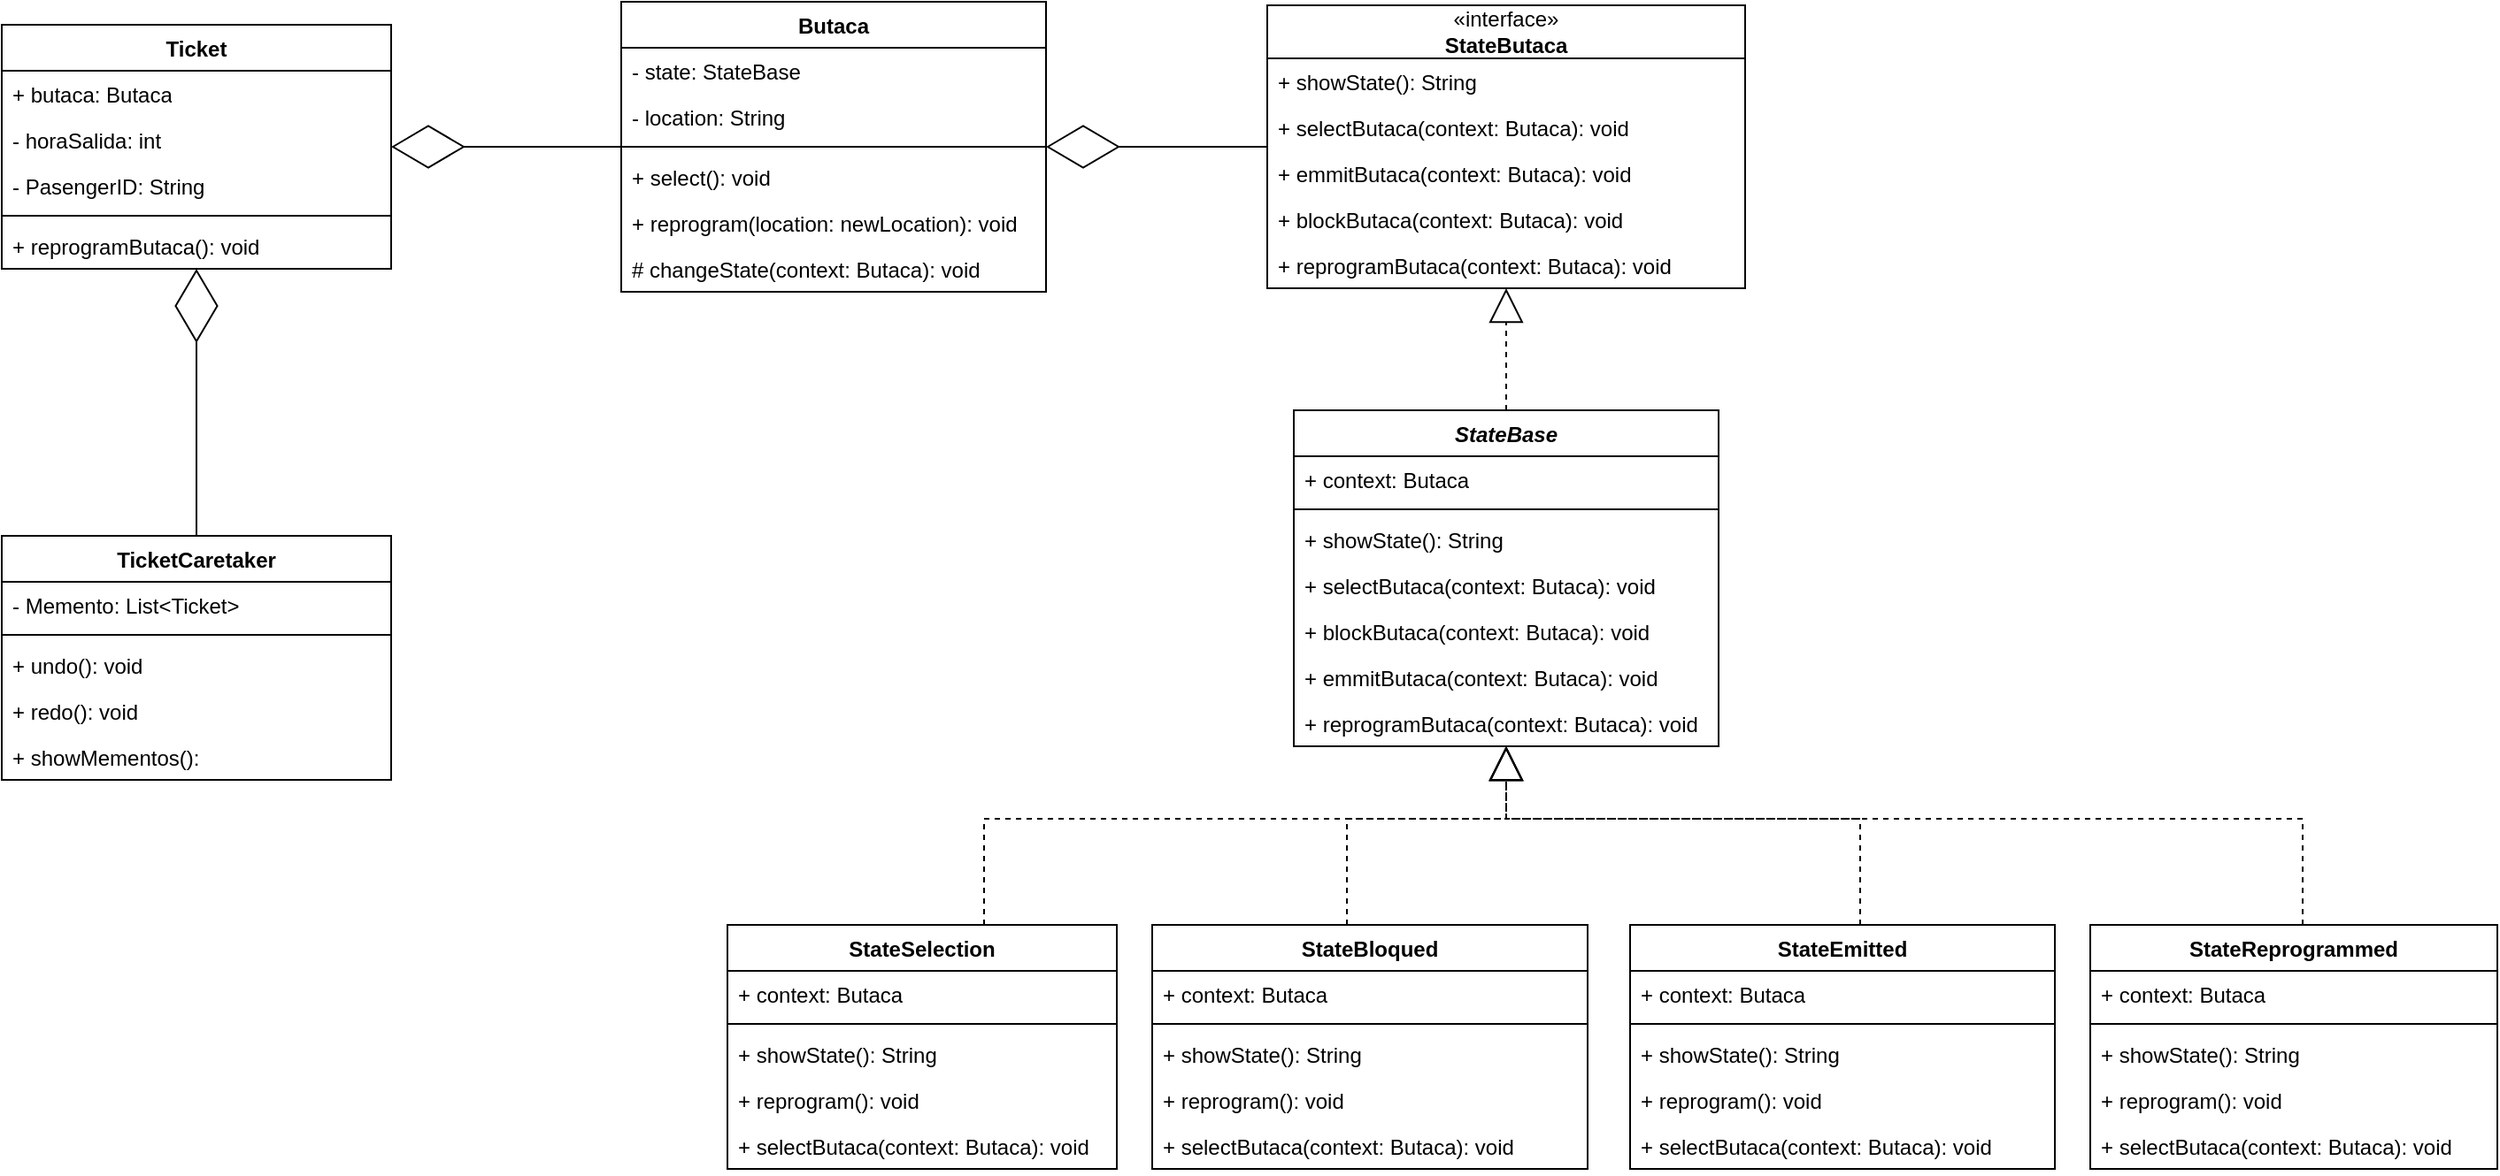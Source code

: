 <mxfile version="28.2.7">
  <diagram name="Página-1" id="P7xy8hMgqYlEwGpon1AA">
    <mxGraphModel dx="2253" dy="777" grid="1" gridSize="10" guides="1" tooltips="1" connect="1" arrows="1" fold="1" page="1" pageScale="1" pageWidth="827" pageHeight="1169" math="0" shadow="0">
      <root>
        <mxCell id="0" />
        <mxCell id="1" parent="0" />
        <mxCell id="Ggr1qJGjnw0FNQQYenNW-1" value="«interface»&lt;br&gt;&lt;b&gt;StateButaca&lt;/b&gt;" style="swimlane;fontStyle=0;childLayout=stackLayout;horizontal=1;startSize=30;fillColor=none;horizontalStack=0;resizeParent=1;resizeParentMax=0;resizeLast=0;collapsible=1;marginBottom=0;whiteSpace=wrap;html=1;" parent="1" vertex="1">
          <mxGeometry x="465" y="90" width="270" height="160" as="geometry" />
        </mxCell>
        <mxCell id="Ggr1qJGjnw0FNQQYenNW-2" value="+ showState(): String" style="text;strokeColor=none;fillColor=none;align=left;verticalAlign=top;spacingLeft=4;spacingRight=4;overflow=hidden;rotatable=0;points=[[0,0.5],[1,0.5]];portConstraint=eastwest;whiteSpace=wrap;html=1;" parent="Ggr1qJGjnw0FNQQYenNW-1" vertex="1">
          <mxGeometry y="30" width="270" height="26" as="geometry" />
        </mxCell>
        <mxCell id="Ggr1qJGjnw0FNQQYenNW-3" value="+ selectButaca(context: Butaca): void" style="text;strokeColor=none;fillColor=none;align=left;verticalAlign=top;spacingLeft=4;spacingRight=4;overflow=hidden;rotatable=0;points=[[0,0.5],[1,0.5]];portConstraint=eastwest;whiteSpace=wrap;html=1;" parent="Ggr1qJGjnw0FNQQYenNW-1" vertex="1">
          <mxGeometry y="56" width="270" height="26" as="geometry" />
        </mxCell>
        <mxCell id="bTFR5IWdd1CasoOftH89-120" value="+ emmitButaca(context: Butaca): void" style="text;strokeColor=none;fillColor=none;align=left;verticalAlign=top;spacingLeft=4;spacingRight=4;overflow=hidden;rotatable=0;points=[[0,0.5],[1,0.5]];portConstraint=eastwest;whiteSpace=wrap;html=1;" vertex="1" parent="Ggr1qJGjnw0FNQQYenNW-1">
          <mxGeometry y="82" width="270" height="26" as="geometry" />
        </mxCell>
        <mxCell id="bTFR5IWdd1CasoOftH89-121" value="+ blockButaca(context: Butaca): void" style="text;strokeColor=none;fillColor=none;align=left;verticalAlign=top;spacingLeft=4;spacingRight=4;overflow=hidden;rotatable=0;points=[[0,0.5],[1,0.5]];portConstraint=eastwest;whiteSpace=wrap;html=1;" vertex="1" parent="Ggr1qJGjnw0FNQQYenNW-1">
          <mxGeometry y="108" width="270" height="26" as="geometry" />
        </mxCell>
        <mxCell id="bTFR5IWdd1CasoOftH89-119" value="+ reprogramButaca(context: Butaca): void" style="text;strokeColor=none;fillColor=none;align=left;verticalAlign=top;spacingLeft=4;spacingRight=4;overflow=hidden;rotatable=0;points=[[0,0.5],[1,0.5]];portConstraint=eastwest;whiteSpace=wrap;html=1;" vertex="1" parent="Ggr1qJGjnw0FNQQYenNW-1">
          <mxGeometry y="134" width="270" height="26" as="geometry" />
        </mxCell>
        <mxCell id="bTFR5IWdd1CasoOftH89-1" value="&lt;i&gt;StateBase&lt;/i&gt;" style="swimlane;fontStyle=1;align=center;verticalAlign=top;childLayout=stackLayout;horizontal=1;startSize=26;horizontalStack=0;resizeParent=1;resizeParentMax=0;resizeLast=0;collapsible=1;marginBottom=0;whiteSpace=wrap;html=1;" vertex="1" parent="1">
          <mxGeometry x="480" y="319" width="240" height="190" as="geometry" />
        </mxCell>
        <mxCell id="bTFR5IWdd1CasoOftH89-2" value="+ context: Butaca" style="text;strokeColor=none;fillColor=none;align=left;verticalAlign=top;spacingLeft=4;spacingRight=4;overflow=hidden;rotatable=0;points=[[0,0.5],[1,0.5]];portConstraint=eastwest;whiteSpace=wrap;html=1;" vertex="1" parent="bTFR5IWdd1CasoOftH89-1">
          <mxGeometry y="26" width="240" height="26" as="geometry" />
        </mxCell>
        <mxCell id="bTFR5IWdd1CasoOftH89-3" value="" style="line;strokeWidth=1;fillColor=none;align=left;verticalAlign=middle;spacingTop=-1;spacingLeft=3;spacingRight=3;rotatable=0;labelPosition=right;points=[];portConstraint=eastwest;strokeColor=inherit;" vertex="1" parent="bTFR5IWdd1CasoOftH89-1">
          <mxGeometry y="52" width="240" height="8" as="geometry" />
        </mxCell>
        <mxCell id="bTFR5IWdd1CasoOftH89-4" value="+ showState(): String" style="text;strokeColor=none;fillColor=none;align=left;verticalAlign=top;spacingLeft=4;spacingRight=4;overflow=hidden;rotatable=0;points=[[0,0.5],[1,0.5]];portConstraint=eastwest;whiteSpace=wrap;html=1;" vertex="1" parent="bTFR5IWdd1CasoOftH89-1">
          <mxGeometry y="60" width="240" height="26" as="geometry" />
        </mxCell>
        <mxCell id="bTFR5IWdd1CasoOftH89-117" value="+ selectButaca(context: Butaca): void" style="text;strokeColor=none;fillColor=none;align=left;verticalAlign=top;spacingLeft=4;spacingRight=4;overflow=hidden;rotatable=0;points=[[0,0.5],[1,0.5]];portConstraint=eastwest;whiteSpace=wrap;html=1;" vertex="1" parent="bTFR5IWdd1CasoOftH89-1">
          <mxGeometry y="86" width="240" height="26" as="geometry" />
        </mxCell>
        <mxCell id="bTFR5IWdd1CasoOftH89-10" value="+ blockButaca(context: Butaca): void" style="text;strokeColor=none;fillColor=none;align=left;verticalAlign=top;spacingLeft=4;spacingRight=4;overflow=hidden;rotatable=0;points=[[0,0.5],[1,0.5]];portConstraint=eastwest;whiteSpace=wrap;html=1;" vertex="1" parent="bTFR5IWdd1CasoOftH89-1">
          <mxGeometry y="112" width="240" height="26" as="geometry" />
        </mxCell>
        <mxCell id="bTFR5IWdd1CasoOftH89-118" value="+ emmitButaca(context: Butaca): void" style="text;strokeColor=none;fillColor=none;align=left;verticalAlign=top;spacingLeft=4;spacingRight=4;overflow=hidden;rotatable=0;points=[[0,0.5],[1,0.5]];portConstraint=eastwest;whiteSpace=wrap;html=1;" vertex="1" parent="bTFR5IWdd1CasoOftH89-1">
          <mxGeometry y="138" width="240" height="26" as="geometry" />
        </mxCell>
        <mxCell id="bTFR5IWdd1CasoOftH89-11" value="+ reprogramButaca(context: Butaca): void" style="text;strokeColor=none;fillColor=none;align=left;verticalAlign=top;spacingLeft=4;spacingRight=4;overflow=hidden;rotatable=0;points=[[0,0.5],[1,0.5]];portConstraint=eastwest;whiteSpace=wrap;html=1;" vertex="1" parent="bTFR5IWdd1CasoOftH89-1">
          <mxGeometry y="164" width="240" height="26" as="geometry" />
        </mxCell>
        <mxCell id="bTFR5IWdd1CasoOftH89-6" value="Butaca" style="swimlane;fontStyle=1;align=center;verticalAlign=top;childLayout=stackLayout;horizontal=1;startSize=26;horizontalStack=0;resizeParent=1;resizeParentMax=0;resizeLast=0;collapsible=1;marginBottom=0;whiteSpace=wrap;html=1;" vertex="1" parent="1">
          <mxGeometry x="100" y="88" width="240" height="164" as="geometry" />
        </mxCell>
        <mxCell id="bTFR5IWdd1CasoOftH89-7" value="- state: StateBase" style="text;strokeColor=none;fillColor=none;align=left;verticalAlign=top;spacingLeft=4;spacingRight=4;overflow=hidden;rotatable=0;points=[[0,0.5],[1,0.5]];portConstraint=eastwest;whiteSpace=wrap;html=1;" vertex="1" parent="bTFR5IWdd1CasoOftH89-6">
          <mxGeometry y="26" width="240" height="26" as="geometry" />
        </mxCell>
        <mxCell id="bTFR5IWdd1CasoOftH89-47" value="- location: String" style="text;strokeColor=none;fillColor=none;align=left;verticalAlign=top;spacingLeft=4;spacingRight=4;overflow=hidden;rotatable=0;points=[[0,0.5],[1,0.5]];portConstraint=eastwest;whiteSpace=wrap;html=1;" vertex="1" parent="bTFR5IWdd1CasoOftH89-6">
          <mxGeometry y="52" width="240" height="26" as="geometry" />
        </mxCell>
        <mxCell id="bTFR5IWdd1CasoOftH89-8" value="" style="line;strokeWidth=1;fillColor=none;align=left;verticalAlign=middle;spacingTop=-1;spacingLeft=3;spacingRight=3;rotatable=0;labelPosition=right;points=[];portConstraint=eastwest;strokeColor=inherit;" vertex="1" parent="bTFR5IWdd1CasoOftH89-6">
          <mxGeometry y="78" width="240" height="8" as="geometry" />
        </mxCell>
        <mxCell id="bTFR5IWdd1CasoOftH89-50" value="+ select(): void" style="text;strokeColor=none;fillColor=none;align=left;verticalAlign=top;spacingLeft=4;spacingRight=4;overflow=hidden;rotatable=0;points=[[0,0.5],[1,0.5]];portConstraint=eastwest;whiteSpace=wrap;html=1;" vertex="1" parent="bTFR5IWdd1CasoOftH89-6">
          <mxGeometry y="86" width="240" height="26" as="geometry" />
        </mxCell>
        <mxCell id="bTFR5IWdd1CasoOftH89-116" value="+ reprogram(location: newLocation): void" style="text;strokeColor=none;fillColor=none;align=left;verticalAlign=top;spacingLeft=4;spacingRight=4;overflow=hidden;rotatable=0;points=[[0,0.5],[1,0.5]];portConstraint=eastwest;whiteSpace=wrap;html=1;" vertex="1" parent="bTFR5IWdd1CasoOftH89-6">
          <mxGeometry y="112" width="240" height="26" as="geometry" />
        </mxCell>
        <mxCell id="bTFR5IWdd1CasoOftH89-51" value="# changeState(context: Butaca): void" style="text;strokeColor=none;fillColor=none;align=left;verticalAlign=top;spacingLeft=4;spacingRight=4;overflow=hidden;rotatable=0;points=[[0,0.5],[1,0.5]];portConstraint=eastwest;whiteSpace=wrap;html=1;" vertex="1" parent="bTFR5IWdd1CasoOftH89-6">
          <mxGeometry y="138" width="240" height="26" as="geometry" />
        </mxCell>
        <mxCell id="bTFR5IWdd1CasoOftH89-12" value="" style="endArrow=block;dashed=1;endFill=0;endSize=17;html=1;rounded=0;" edge="1" parent="1" source="bTFR5IWdd1CasoOftH89-1" target="Ggr1qJGjnw0FNQQYenNW-1">
          <mxGeometry width="160" relative="1" as="geometry">
            <mxPoint x="430" y="320" as="sourcePoint" />
            <mxPoint x="590" y="320" as="targetPoint" />
          </mxGeometry>
        </mxCell>
        <mxCell id="bTFR5IWdd1CasoOftH89-13" value="StateSelection" style="swimlane;fontStyle=1;align=center;verticalAlign=top;childLayout=stackLayout;horizontal=1;startSize=26;horizontalStack=0;resizeParent=1;resizeParentMax=0;resizeLast=0;collapsible=1;marginBottom=0;whiteSpace=wrap;html=1;" vertex="1" parent="1">
          <mxGeometry x="160" y="610" width="220" height="138" as="geometry" />
        </mxCell>
        <mxCell id="bTFR5IWdd1CasoOftH89-14" value="+ context: Butaca" style="text;strokeColor=none;fillColor=none;align=left;verticalAlign=top;spacingLeft=4;spacingRight=4;overflow=hidden;rotatable=0;points=[[0,0.5],[1,0.5]];portConstraint=eastwest;whiteSpace=wrap;html=1;" vertex="1" parent="bTFR5IWdd1CasoOftH89-13">
          <mxGeometry y="26" width="220" height="26" as="geometry" />
        </mxCell>
        <mxCell id="bTFR5IWdd1CasoOftH89-15" value="" style="line;strokeWidth=1;fillColor=none;align=left;verticalAlign=middle;spacingTop=-1;spacingLeft=3;spacingRight=3;rotatable=0;labelPosition=right;points=[];portConstraint=eastwest;strokeColor=inherit;" vertex="1" parent="bTFR5IWdd1CasoOftH89-13">
          <mxGeometry y="52" width="220" height="8" as="geometry" />
        </mxCell>
        <mxCell id="bTFR5IWdd1CasoOftH89-16" value="+ showState(): String" style="text;strokeColor=none;fillColor=none;align=left;verticalAlign=top;spacingLeft=4;spacingRight=4;overflow=hidden;rotatable=0;points=[[0,0.5],[1,0.5]];portConstraint=eastwest;whiteSpace=wrap;html=1;" vertex="1" parent="bTFR5IWdd1CasoOftH89-13">
          <mxGeometry y="60" width="220" height="26" as="geometry" />
        </mxCell>
        <mxCell id="bTFR5IWdd1CasoOftH89-18" value="+ reprogram(): void" style="text;strokeColor=none;fillColor=none;align=left;verticalAlign=top;spacingLeft=4;spacingRight=4;overflow=hidden;rotatable=0;points=[[0,0.5],[1,0.5]];portConstraint=eastwest;whiteSpace=wrap;html=1;" vertex="1" parent="bTFR5IWdd1CasoOftH89-13">
          <mxGeometry y="86" width="220" height="26" as="geometry" />
        </mxCell>
        <mxCell id="bTFR5IWdd1CasoOftH89-112" value="+ selectButaca(context: Butaca): void" style="text;strokeColor=none;fillColor=none;align=left;verticalAlign=top;spacingLeft=4;spacingRight=4;overflow=hidden;rotatable=0;points=[[0,0.5],[1,0.5]];portConstraint=eastwest;whiteSpace=wrap;html=1;" vertex="1" parent="bTFR5IWdd1CasoOftH89-13">
          <mxGeometry y="112" width="220" height="26" as="geometry" />
        </mxCell>
        <mxCell id="bTFR5IWdd1CasoOftH89-19" value="StateBloqued" style="swimlane;fontStyle=1;align=center;verticalAlign=top;childLayout=stackLayout;horizontal=1;startSize=26;horizontalStack=0;resizeParent=1;resizeParentMax=0;resizeLast=0;collapsible=1;marginBottom=0;whiteSpace=wrap;html=1;" vertex="1" parent="1">
          <mxGeometry x="400" y="610" width="246" height="138" as="geometry" />
        </mxCell>
        <mxCell id="bTFR5IWdd1CasoOftH89-20" value="+ context: Butaca" style="text;strokeColor=none;fillColor=none;align=left;verticalAlign=top;spacingLeft=4;spacingRight=4;overflow=hidden;rotatable=0;points=[[0,0.5],[1,0.5]];portConstraint=eastwest;whiteSpace=wrap;html=1;" vertex="1" parent="bTFR5IWdd1CasoOftH89-19">
          <mxGeometry y="26" width="246" height="26" as="geometry" />
        </mxCell>
        <mxCell id="bTFR5IWdd1CasoOftH89-21" value="" style="line;strokeWidth=1;fillColor=none;align=left;verticalAlign=middle;spacingTop=-1;spacingLeft=3;spacingRight=3;rotatable=0;labelPosition=right;points=[];portConstraint=eastwest;strokeColor=inherit;" vertex="1" parent="bTFR5IWdd1CasoOftH89-19">
          <mxGeometry y="52" width="246" height="8" as="geometry" />
        </mxCell>
        <mxCell id="bTFR5IWdd1CasoOftH89-22" value="+ showState(): String" style="text;strokeColor=none;fillColor=none;align=left;verticalAlign=top;spacingLeft=4;spacingRight=4;overflow=hidden;rotatable=0;points=[[0,0.5],[1,0.5]];portConstraint=eastwest;whiteSpace=wrap;html=1;" vertex="1" parent="bTFR5IWdd1CasoOftH89-19">
          <mxGeometry y="60" width="246" height="26" as="geometry" />
        </mxCell>
        <mxCell id="bTFR5IWdd1CasoOftH89-24" value="+ reprogram(): void" style="text;strokeColor=none;fillColor=none;align=left;verticalAlign=top;spacingLeft=4;spacingRight=4;overflow=hidden;rotatable=0;points=[[0,0.5],[1,0.5]];portConstraint=eastwest;whiteSpace=wrap;html=1;" vertex="1" parent="bTFR5IWdd1CasoOftH89-19">
          <mxGeometry y="86" width="246" height="26" as="geometry" />
        </mxCell>
        <mxCell id="bTFR5IWdd1CasoOftH89-113" value="+ selectButaca(context: Butaca): void" style="text;strokeColor=none;fillColor=none;align=left;verticalAlign=top;spacingLeft=4;spacingRight=4;overflow=hidden;rotatable=0;points=[[0,0.5],[1,0.5]];portConstraint=eastwest;whiteSpace=wrap;html=1;" vertex="1" parent="bTFR5IWdd1CasoOftH89-19">
          <mxGeometry y="112" width="246" height="26" as="geometry" />
        </mxCell>
        <mxCell id="bTFR5IWdd1CasoOftH89-25" value="StateEmitted" style="swimlane;fontStyle=1;align=center;verticalAlign=top;childLayout=stackLayout;horizontal=1;startSize=26;horizontalStack=0;resizeParent=1;resizeParentMax=0;resizeLast=0;collapsible=1;marginBottom=0;whiteSpace=wrap;html=1;" vertex="1" parent="1">
          <mxGeometry x="670" y="610" width="240" height="138" as="geometry" />
        </mxCell>
        <mxCell id="bTFR5IWdd1CasoOftH89-26" value="+ context: Butaca" style="text;strokeColor=none;fillColor=none;align=left;verticalAlign=top;spacingLeft=4;spacingRight=4;overflow=hidden;rotatable=0;points=[[0,0.5],[1,0.5]];portConstraint=eastwest;whiteSpace=wrap;html=1;" vertex="1" parent="bTFR5IWdd1CasoOftH89-25">
          <mxGeometry y="26" width="240" height="26" as="geometry" />
        </mxCell>
        <mxCell id="bTFR5IWdd1CasoOftH89-27" value="" style="line;strokeWidth=1;fillColor=none;align=left;verticalAlign=middle;spacingTop=-1;spacingLeft=3;spacingRight=3;rotatable=0;labelPosition=right;points=[];portConstraint=eastwest;strokeColor=inherit;" vertex="1" parent="bTFR5IWdd1CasoOftH89-25">
          <mxGeometry y="52" width="240" height="8" as="geometry" />
        </mxCell>
        <mxCell id="bTFR5IWdd1CasoOftH89-28" value="+ showState(): String" style="text;strokeColor=none;fillColor=none;align=left;verticalAlign=top;spacingLeft=4;spacingRight=4;overflow=hidden;rotatable=0;points=[[0,0.5],[1,0.5]];portConstraint=eastwest;whiteSpace=wrap;html=1;" vertex="1" parent="bTFR5IWdd1CasoOftH89-25">
          <mxGeometry y="60" width="240" height="26" as="geometry" />
        </mxCell>
        <mxCell id="bTFR5IWdd1CasoOftH89-30" value="+ reprogram(): void" style="text;strokeColor=none;fillColor=none;align=left;verticalAlign=top;spacingLeft=4;spacingRight=4;overflow=hidden;rotatable=0;points=[[0,0.5],[1,0.5]];portConstraint=eastwest;whiteSpace=wrap;html=1;" vertex="1" parent="bTFR5IWdd1CasoOftH89-25">
          <mxGeometry y="86" width="240" height="26" as="geometry" />
        </mxCell>
        <mxCell id="bTFR5IWdd1CasoOftH89-114" value="+ selectButaca(context: Butaca): void" style="text;strokeColor=none;fillColor=none;align=left;verticalAlign=top;spacingLeft=4;spacingRight=4;overflow=hidden;rotatable=0;points=[[0,0.5],[1,0.5]];portConstraint=eastwest;whiteSpace=wrap;html=1;" vertex="1" parent="bTFR5IWdd1CasoOftH89-25">
          <mxGeometry y="112" width="240" height="26" as="geometry" />
        </mxCell>
        <mxCell id="bTFR5IWdd1CasoOftH89-31" value="StateReprogrammed" style="swimlane;fontStyle=1;align=center;verticalAlign=top;childLayout=stackLayout;horizontal=1;startSize=26;horizontalStack=0;resizeParent=1;resizeParentMax=0;resizeLast=0;collapsible=1;marginBottom=0;whiteSpace=wrap;html=1;" vertex="1" parent="1">
          <mxGeometry x="930" y="610" width="230" height="138" as="geometry" />
        </mxCell>
        <mxCell id="bTFR5IWdd1CasoOftH89-32" value="+ context: Butaca" style="text;strokeColor=none;fillColor=none;align=left;verticalAlign=top;spacingLeft=4;spacingRight=4;overflow=hidden;rotatable=0;points=[[0,0.5],[1,0.5]];portConstraint=eastwest;whiteSpace=wrap;html=1;" vertex="1" parent="bTFR5IWdd1CasoOftH89-31">
          <mxGeometry y="26" width="230" height="26" as="geometry" />
        </mxCell>
        <mxCell id="bTFR5IWdd1CasoOftH89-33" value="" style="line;strokeWidth=1;fillColor=none;align=left;verticalAlign=middle;spacingTop=-1;spacingLeft=3;spacingRight=3;rotatable=0;labelPosition=right;points=[];portConstraint=eastwest;strokeColor=inherit;" vertex="1" parent="bTFR5IWdd1CasoOftH89-31">
          <mxGeometry y="52" width="230" height="8" as="geometry" />
        </mxCell>
        <mxCell id="bTFR5IWdd1CasoOftH89-34" value="+ showState(): String" style="text;strokeColor=none;fillColor=none;align=left;verticalAlign=top;spacingLeft=4;spacingRight=4;overflow=hidden;rotatable=0;points=[[0,0.5],[1,0.5]];portConstraint=eastwest;whiteSpace=wrap;html=1;" vertex="1" parent="bTFR5IWdd1CasoOftH89-31">
          <mxGeometry y="60" width="230" height="26" as="geometry" />
        </mxCell>
        <mxCell id="bTFR5IWdd1CasoOftH89-36" value="+ reprogram(): void" style="text;strokeColor=none;fillColor=none;align=left;verticalAlign=top;spacingLeft=4;spacingRight=4;overflow=hidden;rotatable=0;points=[[0,0.5],[1,0.5]];portConstraint=eastwest;whiteSpace=wrap;html=1;" vertex="1" parent="bTFR5IWdd1CasoOftH89-31">
          <mxGeometry y="86" width="230" height="26" as="geometry" />
        </mxCell>
        <mxCell id="bTFR5IWdd1CasoOftH89-115" value="+ selectButaca(context: Butaca): void" style="text;strokeColor=none;fillColor=none;align=left;verticalAlign=top;spacingLeft=4;spacingRight=4;overflow=hidden;rotatable=0;points=[[0,0.5],[1,0.5]];portConstraint=eastwest;whiteSpace=wrap;html=1;" vertex="1" parent="bTFR5IWdd1CasoOftH89-31">
          <mxGeometry y="112" width="230" height="26" as="geometry" />
        </mxCell>
        <mxCell id="bTFR5IWdd1CasoOftH89-37" value="" style="endArrow=block;dashed=1;endFill=0;endSize=17;html=1;rounded=0;edgeStyle=orthogonalEdgeStyle;" edge="1" parent="1" source="bTFR5IWdd1CasoOftH89-13" target="bTFR5IWdd1CasoOftH89-1">
          <mxGeometry width="160" relative="1" as="geometry">
            <mxPoint x="380" y="512" as="sourcePoint" />
            <mxPoint x="380" y="430" as="targetPoint" />
            <Array as="points">
              <mxPoint x="305" y="550" />
              <mxPoint x="600" y="550" />
            </Array>
          </mxGeometry>
        </mxCell>
        <mxCell id="bTFR5IWdd1CasoOftH89-38" value="" style="endArrow=block;dashed=1;endFill=0;endSize=17;html=1;rounded=0;edgeStyle=orthogonalEdgeStyle;" edge="1" parent="1" source="bTFR5IWdd1CasoOftH89-19" target="bTFR5IWdd1CasoOftH89-1">
          <mxGeometry width="160" relative="1" as="geometry">
            <mxPoint x="560" y="642" as="sourcePoint" />
            <mxPoint x="855" y="540" as="targetPoint" />
            <Array as="points">
              <mxPoint x="510" y="550" />
              <mxPoint x="600" y="550" />
            </Array>
          </mxGeometry>
        </mxCell>
        <mxCell id="bTFR5IWdd1CasoOftH89-39" value="" style="endArrow=block;dashed=1;endFill=0;endSize=17;html=1;rounded=0;edgeStyle=orthogonalEdgeStyle;" edge="1" parent="1" source="bTFR5IWdd1CasoOftH89-25" target="bTFR5IWdd1CasoOftH89-1">
          <mxGeometry width="160" relative="1" as="geometry">
            <mxPoint x="640" y="622" as="sourcePoint" />
            <mxPoint x="730" y="520" as="targetPoint" />
            <Array as="points">
              <mxPoint x="800" y="550" />
              <mxPoint x="600" y="550" />
            </Array>
          </mxGeometry>
        </mxCell>
        <mxCell id="bTFR5IWdd1CasoOftH89-40" value="" style="endArrow=block;dashed=1;endFill=0;endSize=17;html=1;rounded=0;edgeStyle=orthogonalEdgeStyle;" edge="1" parent="1" source="bTFR5IWdd1CasoOftH89-31" target="bTFR5IWdd1CasoOftH89-1">
          <mxGeometry width="160" relative="1" as="geometry">
            <mxPoint x="770" y="592" as="sourcePoint" />
            <mxPoint x="860" y="490" as="targetPoint" />
            <Array as="points">
              <mxPoint x="1050" y="550" />
              <mxPoint x="600" y="550" />
            </Array>
          </mxGeometry>
        </mxCell>
        <mxCell id="bTFR5IWdd1CasoOftH89-41" value="" style="endArrow=diamondThin;endFill=0;endSize=39;html=1;rounded=0;edgeStyle=orthogonalEdgeStyle;" edge="1" parent="1" source="Ggr1qJGjnw0FNQQYenNW-1" target="bTFR5IWdd1CasoOftH89-6">
          <mxGeometry width="160" relative="1" as="geometry">
            <mxPoint x="440" y="130" as="sourcePoint" />
            <mxPoint x="530" y="290" as="targetPoint" />
          </mxGeometry>
        </mxCell>
        <mxCell id="bTFR5IWdd1CasoOftH89-42" value="Ticket" style="swimlane;fontStyle=1;align=center;verticalAlign=top;childLayout=stackLayout;horizontal=1;startSize=26;horizontalStack=0;resizeParent=1;resizeParentMax=0;resizeLast=0;collapsible=1;marginBottom=0;whiteSpace=wrap;html=1;" vertex="1" parent="1">
          <mxGeometry x="-250" y="101" width="220" height="138" as="geometry" />
        </mxCell>
        <mxCell id="bTFR5IWdd1CasoOftH89-53" value="+ butaca: Butaca" style="text;strokeColor=none;fillColor=none;align=left;verticalAlign=top;spacingLeft=4;spacingRight=4;overflow=hidden;rotatable=0;points=[[0,0.5],[1,0.5]];portConstraint=eastwest;whiteSpace=wrap;html=1;" vertex="1" parent="bTFR5IWdd1CasoOftH89-42">
          <mxGeometry y="26" width="220" height="26" as="geometry" />
        </mxCell>
        <mxCell id="bTFR5IWdd1CasoOftH89-54" value="- horaSalida: int" style="text;strokeColor=none;fillColor=none;align=left;verticalAlign=top;spacingLeft=4;spacingRight=4;overflow=hidden;rotatable=0;points=[[0,0.5],[1,0.5]];portConstraint=eastwest;whiteSpace=wrap;html=1;" vertex="1" parent="bTFR5IWdd1CasoOftH89-42">
          <mxGeometry y="52" width="220" height="26" as="geometry" />
        </mxCell>
        <mxCell id="bTFR5IWdd1CasoOftH89-80" value="- PasengerID: String" style="text;strokeColor=none;fillColor=none;align=left;verticalAlign=top;spacingLeft=4;spacingRight=4;overflow=hidden;rotatable=0;points=[[0,0.5],[1,0.5]];portConstraint=eastwest;whiteSpace=wrap;html=1;" vertex="1" parent="bTFR5IWdd1CasoOftH89-42">
          <mxGeometry y="78" width="220" height="26" as="geometry" />
        </mxCell>
        <mxCell id="bTFR5IWdd1CasoOftH89-44" value="" style="line;strokeWidth=1;fillColor=none;align=left;verticalAlign=middle;spacingTop=-1;spacingLeft=3;spacingRight=3;rotatable=0;labelPosition=right;points=[];portConstraint=eastwest;strokeColor=inherit;" vertex="1" parent="bTFR5IWdd1CasoOftH89-42">
          <mxGeometry y="104" width="220" height="8" as="geometry" />
        </mxCell>
        <mxCell id="bTFR5IWdd1CasoOftH89-81" value="+ reprogramButaca(): void" style="text;strokeColor=none;fillColor=none;align=left;verticalAlign=top;spacingLeft=4;spacingRight=4;overflow=hidden;rotatable=0;points=[[0,0.5],[1,0.5]];portConstraint=eastwest;whiteSpace=wrap;html=1;" vertex="1" parent="bTFR5IWdd1CasoOftH89-42">
          <mxGeometry y="112" width="220" height="26" as="geometry" />
        </mxCell>
        <mxCell id="bTFR5IWdd1CasoOftH89-52" value="" style="endArrow=diamondThin;endFill=0;endSize=39;html=1;rounded=0;edgeStyle=orthogonalEdgeStyle;" edge="1" parent="1" source="bTFR5IWdd1CasoOftH89-6" target="bTFR5IWdd1CasoOftH89-42">
          <mxGeometry width="160" relative="1" as="geometry">
            <mxPoint x="170" y="230" as="sourcePoint" />
            <mxPoint y="230" as="targetPoint" />
          </mxGeometry>
        </mxCell>
        <mxCell id="bTFR5IWdd1CasoOftH89-91" value="TicketCaretaker" style="swimlane;fontStyle=1;align=center;verticalAlign=top;childLayout=stackLayout;horizontal=1;startSize=26;horizontalStack=0;resizeParent=1;resizeParentMax=0;resizeLast=0;collapsible=1;marginBottom=0;whiteSpace=wrap;html=1;" vertex="1" parent="1">
          <mxGeometry x="-250" y="390" width="220" height="138" as="geometry" />
        </mxCell>
        <mxCell id="bTFR5IWdd1CasoOftH89-92" value="- Memento: List&amp;lt;Ticket&amp;gt;" style="text;strokeColor=none;fillColor=none;align=left;verticalAlign=top;spacingLeft=4;spacingRight=4;overflow=hidden;rotatable=0;points=[[0,0.5],[1,0.5]];portConstraint=eastwest;whiteSpace=wrap;html=1;" vertex="1" parent="bTFR5IWdd1CasoOftH89-91">
          <mxGeometry y="26" width="220" height="26" as="geometry" />
        </mxCell>
        <mxCell id="bTFR5IWdd1CasoOftH89-93" value="" style="line;strokeWidth=1;fillColor=none;align=left;verticalAlign=middle;spacingTop=-1;spacingLeft=3;spacingRight=3;rotatable=0;labelPosition=right;points=[];portConstraint=eastwest;strokeColor=inherit;" vertex="1" parent="bTFR5IWdd1CasoOftH89-91">
          <mxGeometry y="52" width="220" height="8" as="geometry" />
        </mxCell>
        <mxCell id="bTFR5IWdd1CasoOftH89-111" value="+ undo(): void" style="text;strokeColor=none;fillColor=none;align=left;verticalAlign=top;spacingLeft=4;spacingRight=4;overflow=hidden;rotatable=0;points=[[0,0.5],[1,0.5]];portConstraint=eastwest;whiteSpace=wrap;html=1;" vertex="1" parent="bTFR5IWdd1CasoOftH89-91">
          <mxGeometry y="60" width="220" height="26" as="geometry" />
        </mxCell>
        <mxCell id="bTFR5IWdd1CasoOftH89-110" value="+ redo(): void" style="text;strokeColor=none;fillColor=none;align=left;verticalAlign=top;spacingLeft=4;spacingRight=4;overflow=hidden;rotatable=0;points=[[0,0.5],[1,0.5]];portConstraint=eastwest;whiteSpace=wrap;html=1;" vertex="1" parent="bTFR5IWdd1CasoOftH89-91">
          <mxGeometry y="86" width="220" height="26" as="geometry" />
        </mxCell>
        <mxCell id="bTFR5IWdd1CasoOftH89-94" value="+ showMementos():&amp;nbsp;" style="text;strokeColor=none;fillColor=none;align=left;verticalAlign=top;spacingLeft=4;spacingRight=4;overflow=hidden;rotatable=0;points=[[0,0.5],[1,0.5]];portConstraint=eastwest;whiteSpace=wrap;html=1;" vertex="1" parent="bTFR5IWdd1CasoOftH89-91">
          <mxGeometry y="112" width="220" height="26" as="geometry" />
        </mxCell>
        <mxCell id="bTFR5IWdd1CasoOftH89-109" value="" style="endArrow=diamondThin;endFill=0;endSize=39;html=1;rounded=0;edgeStyle=orthogonalEdgeStyle;" edge="1" parent="1" source="bTFR5IWdd1CasoOftH89-91" target="bTFR5IWdd1CasoOftH89-42">
          <mxGeometry width="160" relative="1" as="geometry">
            <mxPoint x="-60" y="640" as="sourcePoint" />
            <mxPoint x="-60" y="516" as="targetPoint" />
          </mxGeometry>
        </mxCell>
      </root>
    </mxGraphModel>
  </diagram>
</mxfile>
